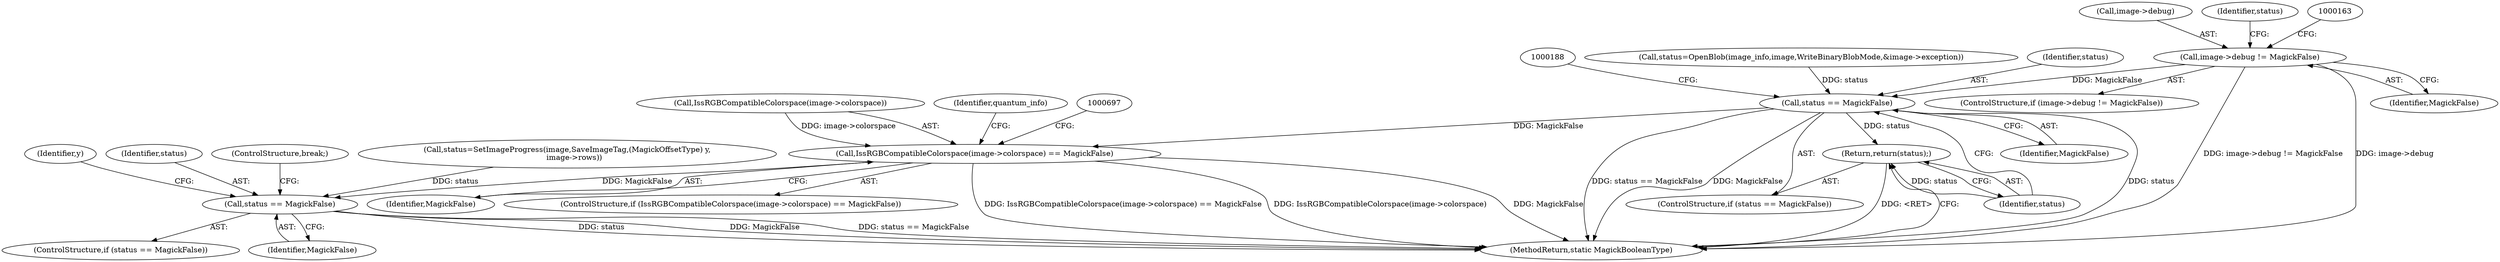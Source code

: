 digraph "0_ImageMagick_10b3823a7619ed22d42764733eb052c4159bc8c1_0@pointer" {
"1000157" [label="(Call,image->debug != MagickFalse)"];
"1000182" [label="(Call,status == MagickFalse)"];
"1000185" [label="(Return,return(status);)"];
"1000690" [label="(Call,IssRGBCompatibleColorspace(image->colorspace) == MagickFalse)"];
"1000980" [label="(Call,status == MagickFalse)"];
"1000695" [label="(Identifier,MagickFalse)"];
"1000171" [label="(Call,status=OpenBlob(image_info,image,WriteBinaryBlobMode,&image->exception))"];
"1000980" [label="(Call,status == MagickFalse)"];
"1000979" [label="(ControlStructure,if (status == MagickFalse))"];
"1000690" [label="(Call,IssRGBCompatibleColorspace(image->colorspace) == MagickFalse)"];
"1000156" [label="(ControlStructure,if (image->debug != MagickFalse))"];
"1000184" [label="(Identifier,MagickFalse)"];
"1000689" [label="(ControlStructure,if (IssRGBCompatibleColorspace(image->colorspace) == MagickFalse))"];
"1000750" [label="(Identifier,y)"];
"1000691" [label="(Call,IssRGBCompatibleColorspace(image->colorspace))"];
"1000982" [label="(Identifier,MagickFalse)"];
"1000157" [label="(Call,image->debug != MagickFalse)"];
"1000981" [label="(Identifier,status)"];
"1000182" [label="(Call,status == MagickFalse)"];
"1000161" [label="(Identifier,MagickFalse)"];
"1000186" [label="(Identifier,status)"];
"1000983" [label="(ControlStructure,break;)"];
"1000183" [label="(Identifier,status)"];
"1000158" [label="(Call,image->debug)"];
"1000702" [label="(Identifier,quantum_info)"];
"1000172" [label="(Identifier,status)"];
"1000968" [label="(Call,status=SetImageProgress(image,SaveImageTag,(MagickOffsetType) y,\n      image->rows))"];
"1000181" [label="(ControlStructure,if (status == MagickFalse))"];
"1001223" [label="(MethodReturn,static MagickBooleanType)"];
"1000185" [label="(Return,return(status);)"];
"1000157" -> "1000156"  [label="AST: "];
"1000157" -> "1000161"  [label="CFG: "];
"1000158" -> "1000157"  [label="AST: "];
"1000161" -> "1000157"  [label="AST: "];
"1000163" -> "1000157"  [label="CFG: "];
"1000172" -> "1000157"  [label="CFG: "];
"1000157" -> "1001223"  [label="DDG: image->debug != MagickFalse"];
"1000157" -> "1001223"  [label="DDG: image->debug"];
"1000157" -> "1000182"  [label="DDG: MagickFalse"];
"1000182" -> "1000181"  [label="AST: "];
"1000182" -> "1000184"  [label="CFG: "];
"1000183" -> "1000182"  [label="AST: "];
"1000184" -> "1000182"  [label="AST: "];
"1000186" -> "1000182"  [label="CFG: "];
"1000188" -> "1000182"  [label="CFG: "];
"1000182" -> "1001223"  [label="DDG: status == MagickFalse"];
"1000182" -> "1001223"  [label="DDG: MagickFalse"];
"1000182" -> "1001223"  [label="DDG: status"];
"1000171" -> "1000182"  [label="DDG: status"];
"1000182" -> "1000185"  [label="DDG: status"];
"1000182" -> "1000690"  [label="DDG: MagickFalse"];
"1000185" -> "1000181"  [label="AST: "];
"1000185" -> "1000186"  [label="CFG: "];
"1000186" -> "1000185"  [label="AST: "];
"1001223" -> "1000185"  [label="CFG: "];
"1000185" -> "1001223"  [label="DDG: <RET>"];
"1000186" -> "1000185"  [label="DDG: status"];
"1000690" -> "1000689"  [label="AST: "];
"1000690" -> "1000695"  [label="CFG: "];
"1000691" -> "1000690"  [label="AST: "];
"1000695" -> "1000690"  [label="AST: "];
"1000697" -> "1000690"  [label="CFG: "];
"1000702" -> "1000690"  [label="CFG: "];
"1000690" -> "1001223"  [label="DDG: MagickFalse"];
"1000690" -> "1001223"  [label="DDG: IssRGBCompatibleColorspace(image->colorspace) == MagickFalse"];
"1000690" -> "1001223"  [label="DDG: IssRGBCompatibleColorspace(image->colorspace)"];
"1000691" -> "1000690"  [label="DDG: image->colorspace"];
"1000690" -> "1000980"  [label="DDG: MagickFalse"];
"1000980" -> "1000979"  [label="AST: "];
"1000980" -> "1000982"  [label="CFG: "];
"1000981" -> "1000980"  [label="AST: "];
"1000982" -> "1000980"  [label="AST: "];
"1000983" -> "1000980"  [label="CFG: "];
"1000750" -> "1000980"  [label="CFG: "];
"1000980" -> "1001223"  [label="DDG: status"];
"1000980" -> "1001223"  [label="DDG: MagickFalse"];
"1000980" -> "1001223"  [label="DDG: status == MagickFalse"];
"1000968" -> "1000980"  [label="DDG: status"];
}

